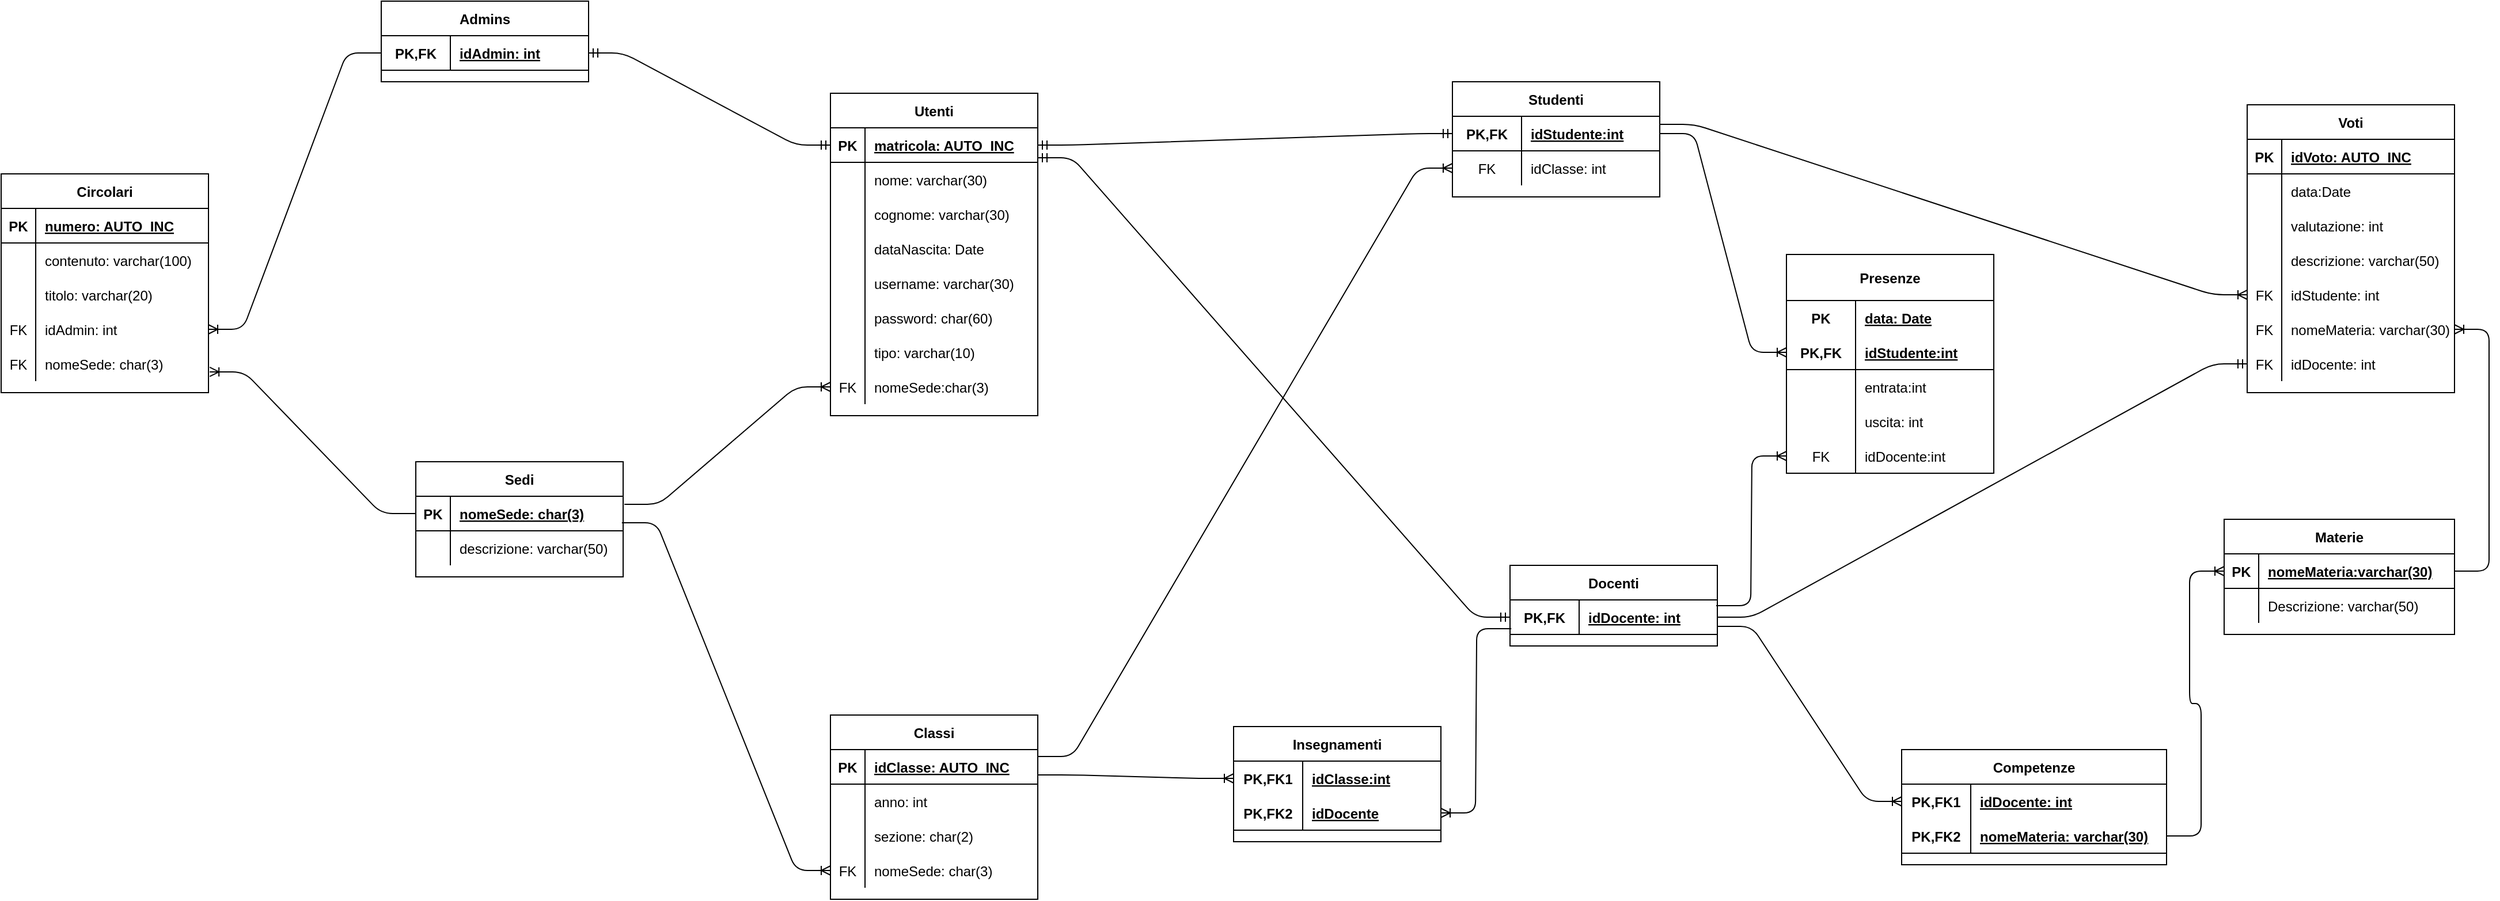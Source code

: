 <mxfile version="14.6.11" type="device"><diagram id="5OJzeddBBf63VEIqMo8_" name="Page-1"><mxGraphModel dx="2062" dy="1154" grid="1" gridSize="10" guides="1" tooltips="1" connect="1" arrows="1" fold="1" page="1" pageScale="1" pageWidth="827" pageHeight="1169" math="0" shadow="0"><root><mxCell id="0"/><mxCell id="1" parent="0"/><mxCell id="aPLPXtcW-qcshxdRl6qh-2" value="Sedi" style="shape=table;startSize=30;container=1;collapsible=1;childLayout=tableLayout;fixedRows=1;rowLines=0;fontStyle=1;align=center;resizeLast=1;" parent="1" vertex="1"><mxGeometry x="400" y="450" width="180" height="100" as="geometry"/></mxCell><mxCell id="aPLPXtcW-qcshxdRl6qh-3" value="" style="shape=partialRectangle;collapsible=0;dropTarget=0;pointerEvents=0;fillColor=none;top=0;left=0;bottom=1;right=0;points=[[0,0.5],[1,0.5]];portConstraint=eastwest;" parent="aPLPXtcW-qcshxdRl6qh-2" vertex="1"><mxGeometry y="30" width="180" height="30" as="geometry"/></mxCell><mxCell id="aPLPXtcW-qcshxdRl6qh-4" value="PK" style="shape=partialRectangle;connectable=0;fillColor=none;top=0;left=0;bottom=0;right=0;fontStyle=1;overflow=hidden;" parent="aPLPXtcW-qcshxdRl6qh-3" vertex="1"><mxGeometry width="30" height="30" as="geometry"/></mxCell><mxCell id="aPLPXtcW-qcshxdRl6qh-5" value="nomeSede: char(3)" style="shape=partialRectangle;connectable=0;fillColor=none;top=0;left=0;bottom=0;right=0;align=left;spacingLeft=6;fontStyle=5;overflow=hidden;" parent="aPLPXtcW-qcshxdRl6qh-3" vertex="1"><mxGeometry x="30" width="150" height="30" as="geometry"/></mxCell><mxCell id="aPLPXtcW-qcshxdRl6qh-6" value="" style="shape=partialRectangle;collapsible=0;dropTarget=0;pointerEvents=0;fillColor=none;top=0;left=0;bottom=0;right=0;points=[[0,0.5],[1,0.5]];portConstraint=eastwest;" parent="aPLPXtcW-qcshxdRl6qh-2" vertex="1"><mxGeometry y="60" width="180" height="30" as="geometry"/></mxCell><mxCell id="aPLPXtcW-qcshxdRl6qh-7" value="" style="shape=partialRectangle;connectable=0;fillColor=none;top=0;left=0;bottom=0;right=0;editable=1;overflow=hidden;" parent="aPLPXtcW-qcshxdRl6qh-6" vertex="1"><mxGeometry width="30" height="30" as="geometry"/></mxCell><mxCell id="aPLPXtcW-qcshxdRl6qh-8" value="descrizione: varchar(50)" style="shape=partialRectangle;connectable=0;fillColor=none;top=0;left=0;bottom=0;right=0;align=left;spacingLeft=6;overflow=hidden;" parent="aPLPXtcW-qcshxdRl6qh-6" vertex="1"><mxGeometry x="30" width="150" height="30" as="geometry"/></mxCell><mxCell id="aPLPXtcW-qcshxdRl6qh-31" value="Utenti" style="shape=table;startSize=30;container=1;collapsible=1;childLayout=tableLayout;fixedRows=1;rowLines=0;fontStyle=1;align=center;resizeLast=1;" parent="1" vertex="1"><mxGeometry x="760" y="130" width="180" height="280" as="geometry"/></mxCell><mxCell id="aPLPXtcW-qcshxdRl6qh-32" value="" style="shape=partialRectangle;collapsible=0;dropTarget=0;pointerEvents=0;fillColor=none;top=0;left=0;bottom=1;right=0;points=[[0,0.5],[1,0.5]];portConstraint=eastwest;" parent="aPLPXtcW-qcshxdRl6qh-31" vertex="1"><mxGeometry y="30" width="180" height="30" as="geometry"/></mxCell><mxCell id="aPLPXtcW-qcshxdRl6qh-33" value="PK" style="shape=partialRectangle;connectable=0;fillColor=none;top=0;left=0;bottom=0;right=0;fontStyle=1;overflow=hidden;" parent="aPLPXtcW-qcshxdRl6qh-32" vertex="1"><mxGeometry width="30" height="30" as="geometry"/></mxCell><mxCell id="aPLPXtcW-qcshxdRl6qh-34" value="matricola: AUTO_INC" style="shape=partialRectangle;connectable=0;fillColor=none;top=0;left=0;bottom=0;right=0;align=left;spacingLeft=6;fontStyle=5;overflow=hidden;" parent="aPLPXtcW-qcshxdRl6qh-32" vertex="1"><mxGeometry x="30" width="150" height="30" as="geometry"/></mxCell><mxCell id="aPLPXtcW-qcshxdRl6qh-35" value="" style="shape=partialRectangle;collapsible=0;dropTarget=0;pointerEvents=0;fillColor=none;top=0;left=0;bottom=0;right=0;points=[[0,0.5],[1,0.5]];portConstraint=eastwest;" parent="aPLPXtcW-qcshxdRl6qh-31" vertex="1"><mxGeometry y="60" width="180" height="30" as="geometry"/></mxCell><mxCell id="aPLPXtcW-qcshxdRl6qh-36" value="" style="shape=partialRectangle;connectable=0;fillColor=none;top=0;left=0;bottom=0;right=0;editable=1;overflow=hidden;" parent="aPLPXtcW-qcshxdRl6qh-35" vertex="1"><mxGeometry width="30" height="30" as="geometry"/></mxCell><mxCell id="aPLPXtcW-qcshxdRl6qh-37" value="nome: varchar(30)" style="shape=partialRectangle;connectable=0;fillColor=none;top=0;left=0;bottom=0;right=0;align=left;spacingLeft=6;overflow=hidden;" parent="aPLPXtcW-qcshxdRl6qh-35" vertex="1"><mxGeometry x="30" width="150" height="30" as="geometry"/></mxCell><mxCell id="aPLPXtcW-qcshxdRl6qh-38" value="" style="shape=partialRectangle;collapsible=0;dropTarget=0;pointerEvents=0;fillColor=none;top=0;left=0;bottom=0;right=0;points=[[0,0.5],[1,0.5]];portConstraint=eastwest;" parent="aPLPXtcW-qcshxdRl6qh-31" vertex="1"><mxGeometry y="90" width="180" height="30" as="geometry"/></mxCell><mxCell id="aPLPXtcW-qcshxdRl6qh-39" value="" style="shape=partialRectangle;connectable=0;fillColor=none;top=0;left=0;bottom=0;right=0;editable=1;overflow=hidden;" parent="aPLPXtcW-qcshxdRl6qh-38" vertex="1"><mxGeometry width="30" height="30" as="geometry"/></mxCell><mxCell id="aPLPXtcW-qcshxdRl6qh-40" value="cognome: varchar(30)" style="shape=partialRectangle;connectable=0;fillColor=none;top=0;left=0;bottom=0;right=0;align=left;spacingLeft=6;overflow=hidden;" parent="aPLPXtcW-qcshxdRl6qh-38" vertex="1"><mxGeometry x="30" width="150" height="30" as="geometry"/></mxCell><mxCell id="aPLPXtcW-qcshxdRl6qh-41" value="" style="shape=partialRectangle;collapsible=0;dropTarget=0;pointerEvents=0;fillColor=none;top=0;left=0;bottom=0;right=0;points=[[0,0.5],[1,0.5]];portConstraint=eastwest;" parent="aPLPXtcW-qcshxdRl6qh-31" vertex="1"><mxGeometry y="120" width="180" height="30" as="geometry"/></mxCell><mxCell id="aPLPXtcW-qcshxdRl6qh-42" value="" style="shape=partialRectangle;connectable=0;fillColor=none;top=0;left=0;bottom=0;right=0;editable=1;overflow=hidden;" parent="aPLPXtcW-qcshxdRl6qh-41" vertex="1"><mxGeometry width="30" height="30" as="geometry"/></mxCell><mxCell id="aPLPXtcW-qcshxdRl6qh-43" value="dataNascita: Date" style="shape=partialRectangle;connectable=0;fillColor=none;top=0;left=0;bottom=0;right=0;align=left;spacingLeft=6;overflow=hidden;" parent="aPLPXtcW-qcshxdRl6qh-41" vertex="1"><mxGeometry x="30" width="150" height="30" as="geometry"/></mxCell><mxCell id="aPLPXtcW-qcshxdRl6qh-44" style="shape=partialRectangle;collapsible=0;dropTarget=0;pointerEvents=0;fillColor=none;top=0;left=0;bottom=0;right=0;points=[[0,0.5],[1,0.5]];portConstraint=eastwest;" parent="aPLPXtcW-qcshxdRl6qh-31" vertex="1"><mxGeometry y="150" width="180" height="30" as="geometry"/></mxCell><mxCell id="aPLPXtcW-qcshxdRl6qh-45" style="shape=partialRectangle;connectable=0;fillColor=none;top=0;left=0;bottom=0;right=0;editable=1;overflow=hidden;" parent="aPLPXtcW-qcshxdRl6qh-44" vertex="1"><mxGeometry width="30" height="30" as="geometry"/></mxCell><mxCell id="aPLPXtcW-qcshxdRl6qh-46" value="username: varchar(30)" style="shape=partialRectangle;connectable=0;fillColor=none;top=0;left=0;bottom=0;right=0;align=left;spacingLeft=6;overflow=hidden;" parent="aPLPXtcW-qcshxdRl6qh-44" vertex="1"><mxGeometry x="30" width="150" height="30" as="geometry"/></mxCell><mxCell id="aPLPXtcW-qcshxdRl6qh-50" style="shape=partialRectangle;collapsible=0;dropTarget=0;pointerEvents=0;fillColor=none;top=0;left=0;bottom=0;right=0;points=[[0,0.5],[1,0.5]];portConstraint=eastwest;" parent="aPLPXtcW-qcshxdRl6qh-31" vertex="1"><mxGeometry y="180" width="180" height="30" as="geometry"/></mxCell><mxCell id="aPLPXtcW-qcshxdRl6qh-51" style="shape=partialRectangle;connectable=0;fillColor=none;top=0;left=0;bottom=0;right=0;editable=1;overflow=hidden;" parent="aPLPXtcW-qcshxdRl6qh-50" vertex="1"><mxGeometry width="30" height="30" as="geometry"/></mxCell><mxCell id="aPLPXtcW-qcshxdRl6qh-52" value="password: char(60)" style="shape=partialRectangle;connectable=0;fillColor=none;top=0;left=0;bottom=0;right=0;align=left;spacingLeft=6;overflow=hidden;" parent="aPLPXtcW-qcshxdRl6qh-50" vertex="1"><mxGeometry x="30" width="150" height="30" as="geometry"/></mxCell><mxCell id="TUBreLrsyej0xsgh8fKO-31" style="shape=partialRectangle;collapsible=0;dropTarget=0;pointerEvents=0;fillColor=none;top=0;left=0;bottom=0;right=0;points=[[0,0.5],[1,0.5]];portConstraint=eastwest;" parent="aPLPXtcW-qcshxdRl6qh-31" vertex="1"><mxGeometry y="210" width="180" height="30" as="geometry"/></mxCell><mxCell id="TUBreLrsyej0xsgh8fKO-32" style="shape=partialRectangle;connectable=0;fillColor=none;top=0;left=0;bottom=0;right=0;editable=1;overflow=hidden;" parent="TUBreLrsyej0xsgh8fKO-31" vertex="1"><mxGeometry width="30" height="30" as="geometry"/></mxCell><mxCell id="TUBreLrsyej0xsgh8fKO-33" value="tipo: varchar(10)" style="shape=partialRectangle;connectable=0;fillColor=none;top=0;left=0;bottom=0;right=0;align=left;spacingLeft=6;overflow=hidden;" parent="TUBreLrsyej0xsgh8fKO-31" vertex="1"><mxGeometry x="30" width="150" height="30" as="geometry"/></mxCell><mxCell id="aPLPXtcW-qcshxdRl6qh-72" value="" style="shape=partialRectangle;collapsible=0;dropTarget=0;pointerEvents=0;fillColor=none;top=0;left=0;bottom=0;right=0;points=[[0,0.5],[1,0.5]];portConstraint=eastwest;" parent="aPLPXtcW-qcshxdRl6qh-31" vertex="1"><mxGeometry y="240" width="180" height="30" as="geometry"/></mxCell><mxCell id="aPLPXtcW-qcshxdRl6qh-73" value="FK" style="shape=partialRectangle;connectable=0;fillColor=none;top=0;left=0;bottom=0;right=0;fontStyle=0;overflow=hidden;" parent="aPLPXtcW-qcshxdRl6qh-72" vertex="1"><mxGeometry width="30" height="30" as="geometry"/></mxCell><mxCell id="aPLPXtcW-qcshxdRl6qh-74" value="nomeSede:char(3)" style="shape=partialRectangle;connectable=0;fillColor=none;top=0;left=0;bottom=0;right=0;align=left;spacingLeft=6;fontStyle=0;overflow=hidden;" parent="aPLPXtcW-qcshxdRl6qh-72" vertex="1"><mxGeometry x="30" width="150" height="30" as="geometry"/></mxCell><mxCell id="aPLPXtcW-qcshxdRl6qh-76" value="" style="edgeStyle=entityRelationEdgeStyle;fontSize=12;html=1;endArrow=ERoneToMany;exitX=1.006;exitY=0.233;exitDx=0;exitDy=0;entryX=0;entryY=0.5;entryDx=0;entryDy=0;exitPerimeter=0;" parent="1" source="aPLPXtcW-qcshxdRl6qh-3" target="aPLPXtcW-qcshxdRl6qh-72" edge="1"><mxGeometry width="100" height="100" relative="1" as="geometry"><mxPoint x="60" y="430" as="sourcePoint"/><mxPoint x="160" y="330" as="targetPoint"/></mxGeometry></mxCell><mxCell id="aPLPXtcW-qcshxdRl6qh-103" value="Admins" style="shape=table;startSize=30;container=1;collapsible=1;childLayout=tableLayout;fixedRows=1;rowLines=0;fontStyle=1;align=center;resizeLast=1;" parent="1" vertex="1"><mxGeometry x="370" y="50" width="180" height="70" as="geometry"/></mxCell><mxCell id="aPLPXtcW-qcshxdRl6qh-107" value="" style="shape=partialRectangle;collapsible=0;dropTarget=0;pointerEvents=0;fillColor=none;top=0;left=0;bottom=1;right=0;points=[[0,0.5],[1,0.5]];portConstraint=eastwest;" parent="aPLPXtcW-qcshxdRl6qh-103" vertex="1"><mxGeometry y="30" width="180" height="30" as="geometry"/></mxCell><mxCell id="aPLPXtcW-qcshxdRl6qh-108" value="PK,FK" style="shape=partialRectangle;connectable=0;fillColor=none;top=0;left=0;bottom=0;right=0;fontStyle=1;overflow=hidden;" parent="aPLPXtcW-qcshxdRl6qh-107" vertex="1"><mxGeometry width="60" height="30" as="geometry"/></mxCell><mxCell id="aPLPXtcW-qcshxdRl6qh-109" value="idAdmin: int" style="shape=partialRectangle;connectable=0;fillColor=none;top=0;left=0;bottom=0;right=0;align=left;spacingLeft=6;fontStyle=5;overflow=hidden;" parent="aPLPXtcW-qcshxdRl6qh-107" vertex="1"><mxGeometry x="60" width="120" height="30" as="geometry"/></mxCell><mxCell id="aPLPXtcW-qcshxdRl6qh-116" value="" style="edgeStyle=entityRelationEdgeStyle;fontSize=12;html=1;endArrow=ERmandOne;startArrow=ERmandOne;exitX=1;exitY=0.5;exitDx=0;exitDy=0;entryX=0;entryY=0.5;entryDx=0;entryDy=0;" parent="1" source="aPLPXtcW-qcshxdRl6qh-107" target="aPLPXtcW-qcshxdRl6qh-32" edge="1"><mxGeometry width="100" height="100" relative="1" as="geometry"><mxPoint x="610" y="570" as="sourcePoint"/><mxPoint x="710" y="470" as="targetPoint"/></mxGeometry></mxCell><mxCell id="aPLPXtcW-qcshxdRl6qh-117" value="Circolari" style="shape=table;startSize=30;container=1;collapsible=1;childLayout=tableLayout;fixedRows=1;rowLines=0;fontStyle=1;align=center;resizeLast=1;" parent="1" vertex="1"><mxGeometry x="40" y="200" width="180" height="190" as="geometry"/></mxCell><mxCell id="aPLPXtcW-qcshxdRl6qh-118" value="" style="shape=partialRectangle;collapsible=0;dropTarget=0;pointerEvents=0;fillColor=none;top=0;left=0;bottom=1;right=0;points=[[0,0.5],[1,0.5]];portConstraint=eastwest;" parent="aPLPXtcW-qcshxdRl6qh-117" vertex="1"><mxGeometry y="30" width="180" height="30" as="geometry"/></mxCell><mxCell id="aPLPXtcW-qcshxdRl6qh-119" value="PK" style="shape=partialRectangle;connectable=0;fillColor=none;top=0;left=0;bottom=0;right=0;fontStyle=1;overflow=hidden;" parent="aPLPXtcW-qcshxdRl6qh-118" vertex="1"><mxGeometry width="30" height="30" as="geometry"/></mxCell><mxCell id="aPLPXtcW-qcshxdRl6qh-120" value="numero: AUTO_INC" style="shape=partialRectangle;connectable=0;fillColor=none;top=0;left=0;bottom=0;right=0;align=left;spacingLeft=6;fontStyle=5;overflow=hidden;" parent="aPLPXtcW-qcshxdRl6qh-118" vertex="1"><mxGeometry x="30" width="150" height="30" as="geometry"/></mxCell><mxCell id="aPLPXtcW-qcshxdRl6qh-121" value="" style="shape=partialRectangle;collapsible=0;dropTarget=0;pointerEvents=0;fillColor=none;top=0;left=0;bottom=0;right=0;points=[[0,0.5],[1,0.5]];portConstraint=eastwest;" parent="aPLPXtcW-qcshxdRl6qh-117" vertex="1"><mxGeometry y="60" width="180" height="30" as="geometry"/></mxCell><mxCell id="aPLPXtcW-qcshxdRl6qh-122" value="" style="shape=partialRectangle;connectable=0;fillColor=none;top=0;left=0;bottom=0;right=0;editable=1;overflow=hidden;" parent="aPLPXtcW-qcshxdRl6qh-121" vertex="1"><mxGeometry width="30" height="30" as="geometry"/></mxCell><mxCell id="aPLPXtcW-qcshxdRl6qh-123" value="contenuto: varchar(100)" style="shape=partialRectangle;connectable=0;fillColor=none;top=0;left=0;bottom=0;right=0;align=left;spacingLeft=6;overflow=hidden;" parent="aPLPXtcW-qcshxdRl6qh-121" vertex="1"><mxGeometry x="30" width="150" height="30" as="geometry"/></mxCell><mxCell id="aPLPXtcW-qcshxdRl6qh-124" value="" style="shape=partialRectangle;collapsible=0;dropTarget=0;pointerEvents=0;fillColor=none;top=0;left=0;bottom=0;right=0;points=[[0,0.5],[1,0.5]];portConstraint=eastwest;" parent="aPLPXtcW-qcshxdRl6qh-117" vertex="1"><mxGeometry y="90" width="180" height="30" as="geometry"/></mxCell><mxCell id="aPLPXtcW-qcshxdRl6qh-125" value="" style="shape=partialRectangle;connectable=0;fillColor=none;top=0;left=0;bottom=0;right=0;editable=1;overflow=hidden;" parent="aPLPXtcW-qcshxdRl6qh-124" vertex="1"><mxGeometry width="30" height="30" as="geometry"/></mxCell><mxCell id="aPLPXtcW-qcshxdRl6qh-126" value="titolo: varchar(20)" style="shape=partialRectangle;connectable=0;fillColor=none;top=0;left=0;bottom=0;right=0;align=left;spacingLeft=6;overflow=hidden;" parent="aPLPXtcW-qcshxdRl6qh-124" vertex="1"><mxGeometry x="30" width="150" height="30" as="geometry"/></mxCell><mxCell id="aPLPXtcW-qcshxdRl6qh-133" value="" style="shape=partialRectangle;collapsible=0;dropTarget=0;pointerEvents=0;fillColor=none;top=0;left=0;bottom=0;right=0;points=[[0,0.5],[1,0.5]];portConstraint=eastwest;" parent="aPLPXtcW-qcshxdRl6qh-117" vertex="1"><mxGeometry y="120" width="180" height="30" as="geometry"/></mxCell><mxCell id="aPLPXtcW-qcshxdRl6qh-134" value="FK" style="shape=partialRectangle;connectable=0;fillColor=none;top=0;left=0;bottom=0;right=0;fontStyle=0;overflow=hidden;" parent="aPLPXtcW-qcshxdRl6qh-133" vertex="1"><mxGeometry width="30" height="30" as="geometry"/></mxCell><mxCell id="aPLPXtcW-qcshxdRl6qh-135" value="idAdmin: int" style="shape=partialRectangle;connectable=0;fillColor=none;top=0;left=0;bottom=0;right=0;align=left;spacingLeft=6;fontStyle=0;overflow=hidden;" parent="aPLPXtcW-qcshxdRl6qh-133" vertex="1"><mxGeometry x="30" width="150" height="30" as="geometry"/></mxCell><mxCell id="aPLPXtcW-qcshxdRl6qh-136" value="" style="shape=partialRectangle;collapsible=0;dropTarget=0;pointerEvents=0;fillColor=none;top=0;left=0;bottom=0;right=0;points=[[0,0.5],[1,0.5]];portConstraint=eastwest;" parent="aPLPXtcW-qcshxdRl6qh-117" vertex="1"><mxGeometry y="150" width="180" height="30" as="geometry"/></mxCell><mxCell id="aPLPXtcW-qcshxdRl6qh-137" value="FK" style="shape=partialRectangle;connectable=0;fillColor=none;top=0;left=0;bottom=0;right=0;fontStyle=0;overflow=hidden;" parent="aPLPXtcW-qcshxdRl6qh-136" vertex="1"><mxGeometry width="30" height="30" as="geometry"/></mxCell><mxCell id="aPLPXtcW-qcshxdRl6qh-138" value="nomeSede: char(3)" style="shape=partialRectangle;connectable=0;fillColor=none;top=0;left=0;bottom=0;right=0;align=left;spacingLeft=6;fontStyle=0;overflow=hidden;" parent="aPLPXtcW-qcshxdRl6qh-136" vertex="1"><mxGeometry x="30" width="150" height="30" as="geometry"/></mxCell><mxCell id="aPLPXtcW-qcshxdRl6qh-139" value="" style="edgeStyle=entityRelationEdgeStyle;fontSize=12;html=1;endArrow=ERoneToMany;exitX=0;exitY=0.5;exitDx=0;exitDy=0;entryX=1;entryY=0.5;entryDx=0;entryDy=0;" parent="1" source="aPLPXtcW-qcshxdRl6qh-107" target="aPLPXtcW-qcshxdRl6qh-133" edge="1"><mxGeometry width="100" height="100" relative="1" as="geometry"><mxPoint x="300" y="330" as="sourcePoint"/><mxPoint x="400" y="230" as="targetPoint"/></mxGeometry></mxCell><mxCell id="aPLPXtcW-qcshxdRl6qh-140" value="" style="edgeStyle=entityRelationEdgeStyle;fontSize=12;html=1;endArrow=ERoneToMany;exitX=0;exitY=0.5;exitDx=0;exitDy=0;entryX=1.006;entryY=0.733;entryDx=0;entryDy=0;entryPerimeter=0;" parent="1" source="aPLPXtcW-qcshxdRl6qh-3" target="aPLPXtcW-qcshxdRl6qh-136" edge="1"><mxGeometry width="100" height="100" relative="1" as="geometry"><mxPoint x="160" y="710" as="sourcePoint"/><mxPoint x="260" y="610" as="targetPoint"/></mxGeometry></mxCell><mxCell id="aPLPXtcW-qcshxdRl6qh-141" value="Classi" style="shape=table;startSize=30;container=1;collapsible=1;childLayout=tableLayout;fixedRows=1;rowLines=0;fontStyle=1;align=center;resizeLast=1;" parent="1" vertex="1"><mxGeometry x="760" y="670" width="180" height="160" as="geometry"/></mxCell><mxCell id="aPLPXtcW-qcshxdRl6qh-142" value="" style="shape=partialRectangle;collapsible=0;dropTarget=0;pointerEvents=0;fillColor=none;top=0;left=0;bottom=1;right=0;points=[[0,0.5],[1,0.5]];portConstraint=eastwest;" parent="aPLPXtcW-qcshxdRl6qh-141" vertex="1"><mxGeometry y="30" width="180" height="30" as="geometry"/></mxCell><mxCell id="aPLPXtcW-qcshxdRl6qh-143" value="PK" style="shape=partialRectangle;connectable=0;fillColor=none;top=0;left=0;bottom=0;right=0;fontStyle=1;overflow=hidden;" parent="aPLPXtcW-qcshxdRl6qh-142" vertex="1"><mxGeometry width="30" height="30" as="geometry"/></mxCell><mxCell id="aPLPXtcW-qcshxdRl6qh-144" value="idClasse: AUTO_INC" style="shape=partialRectangle;connectable=0;fillColor=none;top=0;left=0;bottom=0;right=0;align=left;spacingLeft=6;fontStyle=5;overflow=hidden;" parent="aPLPXtcW-qcshxdRl6qh-142" vertex="1"><mxGeometry x="30" width="150" height="30" as="geometry"/></mxCell><mxCell id="aPLPXtcW-qcshxdRl6qh-145" value="" style="shape=partialRectangle;collapsible=0;dropTarget=0;pointerEvents=0;fillColor=none;top=0;left=0;bottom=0;right=0;points=[[0,0.5],[1,0.5]];portConstraint=eastwest;" parent="aPLPXtcW-qcshxdRl6qh-141" vertex="1"><mxGeometry y="60" width="180" height="30" as="geometry"/></mxCell><mxCell id="aPLPXtcW-qcshxdRl6qh-146" value="" style="shape=partialRectangle;connectable=0;fillColor=none;top=0;left=0;bottom=0;right=0;editable=1;overflow=hidden;" parent="aPLPXtcW-qcshxdRl6qh-145" vertex="1"><mxGeometry width="30" height="30" as="geometry"/></mxCell><mxCell id="aPLPXtcW-qcshxdRl6qh-147" value="anno: int" style="shape=partialRectangle;connectable=0;fillColor=none;top=0;left=0;bottom=0;right=0;align=left;spacingLeft=6;overflow=hidden;" parent="aPLPXtcW-qcshxdRl6qh-145" vertex="1"><mxGeometry x="30" width="150" height="30" as="geometry"/></mxCell><mxCell id="aPLPXtcW-qcshxdRl6qh-148" value="" style="shape=partialRectangle;collapsible=0;dropTarget=0;pointerEvents=0;fillColor=none;top=0;left=0;bottom=0;right=0;points=[[0,0.5],[1,0.5]];portConstraint=eastwest;" parent="aPLPXtcW-qcshxdRl6qh-141" vertex="1"><mxGeometry y="90" width="180" height="30" as="geometry"/></mxCell><mxCell id="aPLPXtcW-qcshxdRl6qh-149" value="" style="shape=partialRectangle;connectable=0;fillColor=none;top=0;left=0;bottom=0;right=0;editable=1;overflow=hidden;" parent="aPLPXtcW-qcshxdRl6qh-148" vertex="1"><mxGeometry width="30" height="30" as="geometry"/></mxCell><mxCell id="aPLPXtcW-qcshxdRl6qh-150" value="sezione: char(2)" style="shape=partialRectangle;connectable=0;fillColor=none;top=0;left=0;bottom=0;right=0;align=left;spacingLeft=6;overflow=hidden;" parent="aPLPXtcW-qcshxdRl6qh-148" vertex="1"><mxGeometry x="30" width="150" height="30" as="geometry"/></mxCell><mxCell id="aPLPXtcW-qcshxdRl6qh-154" value="" style="shape=partialRectangle;collapsible=0;dropTarget=0;pointerEvents=0;fillColor=none;top=0;left=0;bottom=0;right=0;points=[[0,0.5],[1,0.5]];portConstraint=eastwest;" parent="aPLPXtcW-qcshxdRl6qh-141" vertex="1"><mxGeometry y="120" width="180" height="30" as="geometry"/></mxCell><mxCell id="aPLPXtcW-qcshxdRl6qh-155" value="FK" style="shape=partialRectangle;connectable=0;fillColor=none;top=0;left=0;bottom=0;right=0;fontStyle=0;overflow=hidden;" parent="aPLPXtcW-qcshxdRl6qh-154" vertex="1"><mxGeometry width="30" height="30" as="geometry"/></mxCell><mxCell id="aPLPXtcW-qcshxdRl6qh-156" value="nomeSede: char(3)" style="shape=partialRectangle;connectable=0;fillColor=none;top=0;left=0;bottom=0;right=0;align=left;spacingLeft=6;fontStyle=0;overflow=hidden;" parent="aPLPXtcW-qcshxdRl6qh-154" vertex="1"><mxGeometry x="30" width="150" height="30" as="geometry"/></mxCell><mxCell id="aPLPXtcW-qcshxdRl6qh-157" value="" style="edgeStyle=entityRelationEdgeStyle;fontSize=12;html=1;endArrow=ERoneToMany;exitX=0.994;exitY=0.767;exitDx=0;exitDy=0;entryX=0;entryY=0.5;entryDx=0;entryDy=0;exitPerimeter=0;" parent="1" source="aPLPXtcW-qcshxdRl6qh-3" target="aPLPXtcW-qcshxdRl6qh-154" edge="1"><mxGeometry width="100" height="100" relative="1" as="geometry"><mxPoint x="500" y="780" as="sourcePoint"/><mxPoint x="600" y="680" as="targetPoint"/></mxGeometry></mxCell><mxCell id="aPLPXtcW-qcshxdRl6qh-171" value="Studenti" style="shape=table;startSize=30;container=1;collapsible=1;childLayout=tableLayout;fixedRows=1;rowLines=0;fontStyle=1;align=center;resizeLast=1;" parent="1" vertex="1"><mxGeometry x="1300" y="120" width="180" height="100" as="geometry"/></mxCell><mxCell id="aPLPXtcW-qcshxdRl6qh-175" value="" style="shape=partialRectangle;collapsible=0;dropTarget=0;pointerEvents=0;fillColor=none;top=0;left=0;bottom=1;right=0;points=[[0,0.5],[1,0.5]];portConstraint=eastwest;" parent="aPLPXtcW-qcshxdRl6qh-171" vertex="1"><mxGeometry y="30" width="180" height="30" as="geometry"/></mxCell><mxCell id="aPLPXtcW-qcshxdRl6qh-176" value="PK,FK" style="shape=partialRectangle;connectable=0;fillColor=none;top=0;left=0;bottom=0;right=0;fontStyle=1;overflow=hidden;" parent="aPLPXtcW-qcshxdRl6qh-175" vertex="1"><mxGeometry width="60" height="30" as="geometry"/></mxCell><mxCell id="aPLPXtcW-qcshxdRl6qh-177" value="idStudente:int" style="shape=partialRectangle;connectable=0;fillColor=none;top=0;left=0;bottom=0;right=0;align=left;spacingLeft=6;fontStyle=5;overflow=hidden;" parent="aPLPXtcW-qcshxdRl6qh-175" vertex="1"><mxGeometry x="60" width="120" height="30" as="geometry"/></mxCell><mxCell id="aPLPXtcW-qcshxdRl6qh-184" value="" style="shape=partialRectangle;collapsible=0;dropTarget=0;pointerEvents=0;fillColor=none;top=0;left=0;bottom=0;right=0;points=[[0,0.5],[1,0.5]];portConstraint=eastwest;" parent="aPLPXtcW-qcshxdRl6qh-171" vertex="1"><mxGeometry y="60" width="180" height="30" as="geometry"/></mxCell><mxCell id="aPLPXtcW-qcshxdRl6qh-185" value="FK" style="shape=partialRectangle;connectable=0;fillColor=none;top=0;left=0;bottom=0;right=0;fontStyle=0;overflow=hidden;" parent="aPLPXtcW-qcshxdRl6qh-184" vertex="1"><mxGeometry width="60" height="30" as="geometry"/></mxCell><mxCell id="aPLPXtcW-qcshxdRl6qh-186" value="idClasse: int" style="shape=partialRectangle;connectable=0;fillColor=none;top=0;left=0;bottom=0;right=0;align=left;spacingLeft=6;fontStyle=0;overflow=hidden;" parent="aPLPXtcW-qcshxdRl6qh-184" vertex="1"><mxGeometry x="60" width="120" height="30" as="geometry"/></mxCell><mxCell id="aPLPXtcW-qcshxdRl6qh-187" value="" style="edgeStyle=entityRelationEdgeStyle;fontSize=12;html=1;endArrow=ERoneToMany;exitX=1;exitY=0.2;exitDx=0;exitDy=0;entryX=0;entryY=0.5;entryDx=0;entryDy=0;exitPerimeter=0;" parent="1" source="aPLPXtcW-qcshxdRl6qh-142" target="aPLPXtcW-qcshxdRl6qh-184" edge="1"><mxGeometry width="100" height="100" relative="1" as="geometry"><mxPoint x="1060" y="710" as="sourcePoint"/><mxPoint x="1160" y="610" as="targetPoint"/></mxGeometry></mxCell><mxCell id="aPLPXtcW-qcshxdRl6qh-201" value="Docenti" style="shape=table;startSize=30;container=1;collapsible=1;childLayout=tableLayout;fixedRows=1;rowLines=0;fontStyle=1;align=center;resizeLast=1;" parent="1" vertex="1"><mxGeometry x="1350" y="540" width="180" height="70" as="geometry"/></mxCell><mxCell id="aPLPXtcW-qcshxdRl6qh-205" value="" style="shape=partialRectangle;collapsible=0;dropTarget=0;pointerEvents=0;fillColor=none;top=0;left=0;bottom=1;right=0;points=[[0,0.5],[1,0.5]];portConstraint=eastwest;" parent="aPLPXtcW-qcshxdRl6qh-201" vertex="1"><mxGeometry y="30" width="180" height="30" as="geometry"/></mxCell><mxCell id="aPLPXtcW-qcshxdRl6qh-206" value="PK,FK" style="shape=partialRectangle;connectable=0;fillColor=none;top=0;left=0;bottom=0;right=0;fontStyle=1;overflow=hidden;" parent="aPLPXtcW-qcshxdRl6qh-205" vertex="1"><mxGeometry width="60" height="30" as="geometry"/></mxCell><mxCell id="aPLPXtcW-qcshxdRl6qh-207" value="idDocente: int" style="shape=partialRectangle;connectable=0;fillColor=none;top=0;left=0;bottom=0;right=0;align=left;spacingLeft=6;fontStyle=5;overflow=hidden;" parent="aPLPXtcW-qcshxdRl6qh-205" vertex="1"><mxGeometry x="60" width="120" height="30" as="geometry"/></mxCell><mxCell id="aPLPXtcW-qcshxdRl6qh-214" value="" style="edgeStyle=entityRelationEdgeStyle;fontSize=12;html=1;endArrow=ERmandOne;startArrow=ERmandOne;exitX=1;exitY=0.5;exitDx=0;exitDy=0;entryX=0;entryY=0.5;entryDx=0;entryDy=0;" parent="1" source="aPLPXtcW-qcshxdRl6qh-32" target="aPLPXtcW-qcshxdRl6qh-175" edge="1"><mxGeometry width="100" height="100" relative="1" as="geometry"><mxPoint x="1090" y="310" as="sourcePoint"/><mxPoint x="1190" y="210" as="targetPoint"/></mxGeometry></mxCell><mxCell id="aPLPXtcW-qcshxdRl6qh-215" value="" style="edgeStyle=entityRelationEdgeStyle;fontSize=12;html=1;endArrow=ERmandOne;startArrow=ERmandOne;exitX=0;exitY=0.5;exitDx=0;exitDy=0;entryX=1;entryY=0.867;entryDx=0;entryDy=0;entryPerimeter=0;" parent="1" source="aPLPXtcW-qcshxdRl6qh-205" target="aPLPXtcW-qcshxdRl6qh-32" edge="1"><mxGeometry width="100" height="100" relative="1" as="geometry"><mxPoint x="1100" y="780" as="sourcePoint"/><mxPoint x="1200" y="680" as="targetPoint"/></mxGeometry></mxCell><mxCell id="aPLPXtcW-qcshxdRl6qh-216" value="Insegnamenti" style="shape=table;startSize=30;container=1;collapsible=1;childLayout=tableLayout;fixedRows=1;rowLines=0;fontStyle=1;align=center;resizeLast=1;" parent="1" vertex="1"><mxGeometry x="1110" y="680" width="180" height="100" as="geometry"/></mxCell><mxCell id="aPLPXtcW-qcshxdRl6qh-217" value="" style="shape=partialRectangle;collapsible=0;dropTarget=0;pointerEvents=0;fillColor=none;top=0;left=0;bottom=0;right=0;points=[[0,0.5],[1,0.5]];portConstraint=eastwest;" parent="aPLPXtcW-qcshxdRl6qh-216" vertex="1"><mxGeometry y="30" width="180" height="30" as="geometry"/></mxCell><mxCell id="aPLPXtcW-qcshxdRl6qh-218" value="PK,FK1" style="shape=partialRectangle;connectable=0;fillColor=none;top=0;left=0;bottom=0;right=0;fontStyle=1;overflow=hidden;" parent="aPLPXtcW-qcshxdRl6qh-217" vertex="1"><mxGeometry width="60" height="30" as="geometry"/></mxCell><mxCell id="aPLPXtcW-qcshxdRl6qh-219" value="idClasse:int" style="shape=partialRectangle;connectable=0;fillColor=none;top=0;left=0;bottom=0;right=0;align=left;spacingLeft=6;fontStyle=5;overflow=hidden;" parent="aPLPXtcW-qcshxdRl6qh-217" vertex="1"><mxGeometry x="60" width="120" height="30" as="geometry"/></mxCell><mxCell id="aPLPXtcW-qcshxdRl6qh-220" value="" style="shape=partialRectangle;collapsible=0;dropTarget=0;pointerEvents=0;fillColor=none;top=0;left=0;bottom=1;right=0;points=[[0,0.5],[1,0.5]];portConstraint=eastwest;" parent="aPLPXtcW-qcshxdRl6qh-216" vertex="1"><mxGeometry y="60" width="180" height="30" as="geometry"/></mxCell><mxCell id="aPLPXtcW-qcshxdRl6qh-221" value="PK,FK2" style="shape=partialRectangle;connectable=0;fillColor=none;top=0;left=0;bottom=0;right=0;fontStyle=1;overflow=hidden;" parent="aPLPXtcW-qcshxdRl6qh-220" vertex="1"><mxGeometry width="60" height="30" as="geometry"/></mxCell><mxCell id="aPLPXtcW-qcshxdRl6qh-222" value="idDocente" style="shape=partialRectangle;connectable=0;fillColor=none;top=0;left=0;bottom=0;right=0;align=left;spacingLeft=6;fontStyle=5;overflow=hidden;" parent="aPLPXtcW-qcshxdRl6qh-220" vertex="1"><mxGeometry x="60" width="120" height="30" as="geometry"/></mxCell><mxCell id="aPLPXtcW-qcshxdRl6qh-229" value="" style="edgeStyle=entityRelationEdgeStyle;fontSize=12;html=1;endArrow=ERoneToMany;exitX=1;exitY=0.733;exitDx=0;exitDy=0;entryX=0;entryY=0.5;entryDx=0;entryDy=0;exitPerimeter=0;" parent="1" source="aPLPXtcW-qcshxdRl6qh-142" target="aPLPXtcW-qcshxdRl6qh-217" edge="1"><mxGeometry width="100" height="100" relative="1" as="geometry"><mxPoint x="1020" y="760" as="sourcePoint"/><mxPoint x="1120" y="660" as="targetPoint"/></mxGeometry></mxCell><mxCell id="aPLPXtcW-qcshxdRl6qh-230" value="" style="edgeStyle=entityRelationEdgeStyle;fontSize=12;html=1;endArrow=ERoneToMany;exitX=0.006;exitY=0.833;exitDx=0;exitDy=0;entryX=1;entryY=0.5;entryDx=0;entryDy=0;exitPerimeter=0;" parent="1" source="aPLPXtcW-qcshxdRl6qh-205" target="aPLPXtcW-qcshxdRl6qh-220" edge="1"><mxGeometry width="100" height="100" relative="1" as="geometry"><mxPoint x="1440" y="800" as="sourcePoint"/><mxPoint x="1540" y="700" as="targetPoint"/></mxGeometry></mxCell><mxCell id="aPLPXtcW-qcshxdRl6qh-244" value="Presenze" style="shape=table;startSize=40;container=1;collapsible=1;childLayout=tableLayout;fixedRows=1;rowLines=0;fontStyle=1;align=center;resizeLast=1;" parent="1" vertex="1"><mxGeometry x="1590" y="270" width="180" height="190" as="geometry"/></mxCell><mxCell id="TUBreLrsyej0xsgh8fKO-16" style="shape=partialRectangle;collapsible=0;dropTarget=0;pointerEvents=0;fillColor=none;top=0;left=0;bottom=0;right=0;points=[[0,0.5],[1,0.5]];portConstraint=eastwest;" parent="aPLPXtcW-qcshxdRl6qh-244" vertex="1"><mxGeometry y="40" width="180" height="30" as="geometry"/></mxCell><mxCell id="TUBreLrsyej0xsgh8fKO-17" value="PK" style="shape=partialRectangle;connectable=0;fillColor=none;top=0;left=0;bottom=0;right=0;fontStyle=1;overflow=hidden;" parent="TUBreLrsyej0xsgh8fKO-16" vertex="1"><mxGeometry width="60" height="30" as="geometry"/></mxCell><mxCell id="TUBreLrsyej0xsgh8fKO-18" value="data: Date" style="shape=partialRectangle;connectable=0;fillColor=none;top=0;left=0;bottom=0;right=0;align=left;spacingLeft=6;fontStyle=5;overflow=hidden;" parent="TUBreLrsyej0xsgh8fKO-16" vertex="1"><mxGeometry x="60" width="120" height="30" as="geometry"/></mxCell><mxCell id="aPLPXtcW-qcshxdRl6qh-248" value="" style="shape=partialRectangle;collapsible=0;dropTarget=0;pointerEvents=0;fillColor=none;top=0;left=0;bottom=1;right=0;points=[[0,0.5],[1,0.5]];portConstraint=eastwest;" parent="aPLPXtcW-qcshxdRl6qh-244" vertex="1"><mxGeometry y="70" width="180" height="30" as="geometry"/></mxCell><mxCell id="aPLPXtcW-qcshxdRl6qh-249" value="PK,FK" style="shape=partialRectangle;connectable=0;fillColor=none;top=0;left=0;bottom=0;right=0;fontStyle=1;overflow=hidden;" parent="aPLPXtcW-qcshxdRl6qh-248" vertex="1"><mxGeometry width="60" height="30" as="geometry"/></mxCell><mxCell id="aPLPXtcW-qcshxdRl6qh-250" value="idStudente:int" style="shape=partialRectangle;connectable=0;fillColor=none;top=0;left=0;bottom=0;right=0;align=left;spacingLeft=6;fontStyle=5;overflow=hidden;" parent="aPLPXtcW-qcshxdRl6qh-248" vertex="1"><mxGeometry x="60" width="120" height="30" as="geometry"/></mxCell><mxCell id="aPLPXtcW-qcshxdRl6qh-251" value="" style="shape=partialRectangle;collapsible=0;dropTarget=0;pointerEvents=0;fillColor=none;top=0;left=0;bottom=0;right=0;points=[[0,0.5],[1,0.5]];portConstraint=eastwest;" parent="aPLPXtcW-qcshxdRl6qh-244" vertex="1"><mxGeometry y="100" width="180" height="30" as="geometry"/></mxCell><mxCell id="aPLPXtcW-qcshxdRl6qh-252" value="" style="shape=partialRectangle;connectable=0;fillColor=none;top=0;left=0;bottom=0;right=0;editable=1;overflow=hidden;" parent="aPLPXtcW-qcshxdRl6qh-251" vertex="1"><mxGeometry width="60" height="30" as="geometry"/></mxCell><mxCell id="aPLPXtcW-qcshxdRl6qh-253" value="entrata:int" style="shape=partialRectangle;connectable=0;fillColor=none;top=0;left=0;bottom=0;right=0;align=left;spacingLeft=6;overflow=hidden;" parent="aPLPXtcW-qcshxdRl6qh-251" vertex="1"><mxGeometry x="60" width="120" height="30" as="geometry"/></mxCell><mxCell id="TUBreLrsyej0xsgh8fKO-19" style="shape=partialRectangle;collapsible=0;dropTarget=0;pointerEvents=0;fillColor=none;top=0;left=0;bottom=0;right=0;points=[[0,0.5],[1,0.5]];portConstraint=eastwest;" parent="aPLPXtcW-qcshxdRl6qh-244" vertex="1"><mxGeometry y="130" width="180" height="30" as="geometry"/></mxCell><mxCell id="TUBreLrsyej0xsgh8fKO-20" style="shape=partialRectangle;connectable=0;fillColor=none;top=0;left=0;bottom=0;right=0;editable=1;overflow=hidden;" parent="TUBreLrsyej0xsgh8fKO-19" vertex="1"><mxGeometry width="60" height="30" as="geometry"/></mxCell><mxCell id="TUBreLrsyej0xsgh8fKO-21" value="uscita: int" style="shape=partialRectangle;connectable=0;fillColor=none;top=0;left=0;bottom=0;right=0;align=left;spacingLeft=6;overflow=hidden;" parent="TUBreLrsyej0xsgh8fKO-19" vertex="1"><mxGeometry x="60" width="120" height="30" as="geometry"/></mxCell><mxCell id="TUBreLrsyej0xsgh8fKO-25" value="" style="shape=partialRectangle;collapsible=0;dropTarget=0;pointerEvents=0;fillColor=none;top=0;left=0;bottom=0;right=0;points=[[0,0.5],[1,0.5]];portConstraint=eastwest;" parent="aPLPXtcW-qcshxdRl6qh-244" vertex="1"><mxGeometry y="160" width="180" height="30" as="geometry"/></mxCell><mxCell id="TUBreLrsyej0xsgh8fKO-26" value="FK" style="shape=partialRectangle;connectable=0;fillColor=none;top=0;left=0;bottom=0;right=0;fontStyle=0;overflow=hidden;" parent="TUBreLrsyej0xsgh8fKO-25" vertex="1"><mxGeometry width="60" height="30" as="geometry"/></mxCell><mxCell id="TUBreLrsyej0xsgh8fKO-27" value="idDocente:int" style="shape=partialRectangle;connectable=0;fillColor=none;top=0;left=0;bottom=0;right=0;align=left;spacingLeft=6;fontStyle=0;overflow=hidden;" parent="TUBreLrsyej0xsgh8fKO-25" vertex="1"><mxGeometry x="60" width="120" height="30" as="geometry"/></mxCell><mxCell id="aPLPXtcW-qcshxdRl6qh-257" value="" style="edgeStyle=entityRelationEdgeStyle;fontSize=12;html=1;endArrow=ERoneToMany;entryX=0;entryY=0.5;entryDx=0;entryDy=0;exitX=1;exitY=0.5;exitDx=0;exitDy=0;" parent="1" source="aPLPXtcW-qcshxdRl6qh-175" target="aPLPXtcW-qcshxdRl6qh-248" edge="1"><mxGeometry width="100" height="100" relative="1" as="geometry"><mxPoint x="1600" y="560" as="sourcePoint"/><mxPoint x="1700" y="460" as="targetPoint"/></mxGeometry></mxCell><mxCell id="aPLPXtcW-qcshxdRl6qh-259" value="Materie" style="shape=table;startSize=30;container=1;collapsible=1;childLayout=tableLayout;fixedRows=1;rowLines=0;fontStyle=1;align=center;resizeLast=1;" parent="1" vertex="1"><mxGeometry x="1970" y="500" width="200" height="100" as="geometry"/></mxCell><mxCell id="aPLPXtcW-qcshxdRl6qh-260" value="" style="shape=partialRectangle;collapsible=0;dropTarget=0;pointerEvents=0;fillColor=none;top=0;left=0;bottom=1;right=0;points=[[0,0.5],[1,0.5]];portConstraint=eastwest;" parent="aPLPXtcW-qcshxdRl6qh-259" vertex="1"><mxGeometry y="30" width="200" height="30" as="geometry"/></mxCell><mxCell id="aPLPXtcW-qcshxdRl6qh-261" value="PK" style="shape=partialRectangle;connectable=0;fillColor=none;top=0;left=0;bottom=0;right=0;fontStyle=1;overflow=hidden;" parent="aPLPXtcW-qcshxdRl6qh-260" vertex="1"><mxGeometry width="30" height="30" as="geometry"/></mxCell><mxCell id="aPLPXtcW-qcshxdRl6qh-262" value="nomeMateria:varchar(30)" style="shape=partialRectangle;connectable=0;fillColor=none;top=0;left=0;bottom=0;right=0;align=left;spacingLeft=6;fontStyle=5;overflow=hidden;" parent="aPLPXtcW-qcshxdRl6qh-260" vertex="1"><mxGeometry x="30" width="170" height="30" as="geometry"/></mxCell><mxCell id="aPLPXtcW-qcshxdRl6qh-263" value="" style="shape=partialRectangle;collapsible=0;dropTarget=0;pointerEvents=0;fillColor=none;top=0;left=0;bottom=0;right=0;points=[[0,0.5],[1,0.5]];portConstraint=eastwest;" parent="aPLPXtcW-qcshxdRl6qh-259" vertex="1"><mxGeometry y="60" width="200" height="30" as="geometry"/></mxCell><mxCell id="aPLPXtcW-qcshxdRl6qh-264" value="" style="shape=partialRectangle;connectable=0;fillColor=none;top=0;left=0;bottom=0;right=0;editable=1;overflow=hidden;" parent="aPLPXtcW-qcshxdRl6qh-263" vertex="1"><mxGeometry width="30" height="30" as="geometry"/></mxCell><mxCell id="aPLPXtcW-qcshxdRl6qh-265" value="Descrizione: varchar(50)" style="shape=partialRectangle;connectable=0;fillColor=none;top=0;left=0;bottom=0;right=0;align=left;spacingLeft=6;overflow=hidden;" parent="aPLPXtcW-qcshxdRl6qh-263" vertex="1"><mxGeometry x="30" width="170" height="30" as="geometry"/></mxCell><mxCell id="aPLPXtcW-qcshxdRl6qh-272" value="Competenze" style="shape=table;startSize=30;container=1;collapsible=1;childLayout=tableLayout;fixedRows=1;rowLines=0;fontStyle=1;align=center;resizeLast=1;" parent="1" vertex="1"><mxGeometry x="1690" y="700" width="230" height="100" as="geometry"/></mxCell><mxCell id="aPLPXtcW-qcshxdRl6qh-273" value="" style="shape=partialRectangle;collapsible=0;dropTarget=0;pointerEvents=0;fillColor=none;top=0;left=0;bottom=0;right=0;points=[[0,0.5],[1,0.5]];portConstraint=eastwest;" parent="aPLPXtcW-qcshxdRl6qh-272" vertex="1"><mxGeometry y="30" width="230" height="30" as="geometry"/></mxCell><mxCell id="aPLPXtcW-qcshxdRl6qh-274" value="PK,FK1" style="shape=partialRectangle;connectable=0;fillColor=none;top=0;left=0;bottom=0;right=0;fontStyle=1;overflow=hidden;" parent="aPLPXtcW-qcshxdRl6qh-273" vertex="1"><mxGeometry width="60" height="30" as="geometry"/></mxCell><mxCell id="aPLPXtcW-qcshxdRl6qh-275" value="idDocente: int" style="shape=partialRectangle;connectable=0;fillColor=none;top=0;left=0;bottom=0;right=0;align=left;spacingLeft=6;fontStyle=5;overflow=hidden;" parent="aPLPXtcW-qcshxdRl6qh-273" vertex="1"><mxGeometry x="60" width="170" height="30" as="geometry"/></mxCell><mxCell id="aPLPXtcW-qcshxdRl6qh-276" value="" style="shape=partialRectangle;collapsible=0;dropTarget=0;pointerEvents=0;fillColor=none;top=0;left=0;bottom=1;right=0;points=[[0,0.5],[1,0.5]];portConstraint=eastwest;" parent="aPLPXtcW-qcshxdRl6qh-272" vertex="1"><mxGeometry y="60" width="230" height="30" as="geometry"/></mxCell><mxCell id="aPLPXtcW-qcshxdRl6qh-277" value="PK,FK2" style="shape=partialRectangle;connectable=0;fillColor=none;top=0;left=0;bottom=0;right=0;fontStyle=1;overflow=hidden;" parent="aPLPXtcW-qcshxdRl6qh-276" vertex="1"><mxGeometry width="60" height="30" as="geometry"/></mxCell><mxCell id="aPLPXtcW-qcshxdRl6qh-278" value="nomeMateria: varchar(30)" style="shape=partialRectangle;connectable=0;fillColor=none;top=0;left=0;bottom=0;right=0;align=left;spacingLeft=6;fontStyle=5;overflow=hidden;" parent="aPLPXtcW-qcshxdRl6qh-276" vertex="1"><mxGeometry x="60" width="170" height="30" as="geometry"/></mxCell><mxCell id="aPLPXtcW-qcshxdRl6qh-285" value="" style="edgeStyle=entityRelationEdgeStyle;fontSize=12;html=1;endArrow=ERoneToMany;exitX=1;exitY=0.767;exitDx=0;exitDy=0;exitPerimeter=0;entryX=0;entryY=0.5;entryDx=0;entryDy=0;" parent="1" source="aPLPXtcW-qcshxdRl6qh-205" target="aPLPXtcW-qcshxdRl6qh-273" edge="1"><mxGeometry width="100" height="100" relative="1" as="geometry"><mxPoint x="1480" y="800" as="sourcePoint"/><mxPoint x="1580" y="700" as="targetPoint"/></mxGeometry></mxCell><mxCell id="aPLPXtcW-qcshxdRl6qh-287" value="" style="edgeStyle=entityRelationEdgeStyle;fontSize=12;html=1;endArrow=ERoneToMany;exitX=1;exitY=0.5;exitDx=0;exitDy=0;entryX=0;entryY=0.5;entryDx=0;entryDy=0;" parent="1" source="aPLPXtcW-qcshxdRl6qh-276" target="aPLPXtcW-qcshxdRl6qh-260" edge="1"><mxGeometry width="100" height="100" relative="1" as="geometry"><mxPoint x="1720" y="180" as="sourcePoint"/><mxPoint x="1820" y="80" as="targetPoint"/></mxGeometry></mxCell><mxCell id="aPLPXtcW-qcshxdRl6qh-288" value="Voti" style="shape=table;startSize=30;container=1;collapsible=1;childLayout=tableLayout;fixedRows=1;rowLines=0;fontStyle=1;align=center;resizeLast=1;" parent="1" vertex="1"><mxGeometry x="1990" y="140" width="180" height="250" as="geometry"/></mxCell><mxCell id="aPLPXtcW-qcshxdRl6qh-289" value="" style="shape=partialRectangle;collapsible=0;dropTarget=0;pointerEvents=0;fillColor=none;top=0;left=0;bottom=1;right=0;points=[[0,0.5],[1,0.5]];portConstraint=eastwest;" parent="aPLPXtcW-qcshxdRl6qh-288" vertex="1"><mxGeometry y="30" width="180" height="30" as="geometry"/></mxCell><mxCell id="aPLPXtcW-qcshxdRl6qh-290" value="PK" style="shape=partialRectangle;connectable=0;fillColor=none;top=0;left=0;bottom=0;right=0;fontStyle=1;overflow=hidden;" parent="aPLPXtcW-qcshxdRl6qh-289" vertex="1"><mxGeometry width="30" height="30" as="geometry"/></mxCell><mxCell id="aPLPXtcW-qcshxdRl6qh-291" value="idVoto: AUTO_INC" style="shape=partialRectangle;connectable=0;fillColor=none;top=0;left=0;bottom=0;right=0;align=left;spacingLeft=6;fontStyle=5;overflow=hidden;" parent="aPLPXtcW-qcshxdRl6qh-289" vertex="1"><mxGeometry x="30" width="150" height="30" as="geometry"/></mxCell><mxCell id="aPLPXtcW-qcshxdRl6qh-292" value="" style="shape=partialRectangle;collapsible=0;dropTarget=0;pointerEvents=0;fillColor=none;top=0;left=0;bottom=0;right=0;points=[[0,0.5],[1,0.5]];portConstraint=eastwest;" parent="aPLPXtcW-qcshxdRl6qh-288" vertex="1"><mxGeometry y="60" width="180" height="30" as="geometry"/></mxCell><mxCell id="aPLPXtcW-qcshxdRl6qh-293" value="" style="shape=partialRectangle;connectable=0;fillColor=none;top=0;left=0;bottom=0;right=0;editable=1;overflow=hidden;" parent="aPLPXtcW-qcshxdRl6qh-292" vertex="1"><mxGeometry width="30" height="30" as="geometry"/></mxCell><mxCell id="aPLPXtcW-qcshxdRl6qh-294" value="data:Date" style="shape=partialRectangle;connectable=0;fillColor=none;top=0;left=0;bottom=0;right=0;align=left;spacingLeft=6;overflow=hidden;" parent="aPLPXtcW-qcshxdRl6qh-292" vertex="1"><mxGeometry x="30" width="150" height="30" as="geometry"/></mxCell><mxCell id="aPLPXtcW-qcshxdRl6qh-295" value="" style="shape=partialRectangle;collapsible=0;dropTarget=0;pointerEvents=0;fillColor=none;top=0;left=0;bottom=0;right=0;points=[[0,0.5],[1,0.5]];portConstraint=eastwest;" parent="aPLPXtcW-qcshxdRl6qh-288" vertex="1"><mxGeometry y="90" width="180" height="30" as="geometry"/></mxCell><mxCell id="aPLPXtcW-qcshxdRl6qh-296" value="" style="shape=partialRectangle;connectable=0;fillColor=none;top=0;left=0;bottom=0;right=0;editable=1;overflow=hidden;" parent="aPLPXtcW-qcshxdRl6qh-295" vertex="1"><mxGeometry width="30" height="30" as="geometry"/></mxCell><mxCell id="aPLPXtcW-qcshxdRl6qh-297" value="valutazione: int" style="shape=partialRectangle;connectable=0;fillColor=none;top=0;left=0;bottom=0;right=0;align=left;spacingLeft=6;overflow=hidden;" parent="aPLPXtcW-qcshxdRl6qh-295" vertex="1"><mxGeometry x="30" width="150" height="30" as="geometry"/></mxCell><mxCell id="aPLPXtcW-qcshxdRl6qh-298" value="" style="shape=partialRectangle;collapsible=0;dropTarget=0;pointerEvents=0;fillColor=none;top=0;left=0;bottom=0;right=0;points=[[0,0.5],[1,0.5]];portConstraint=eastwest;" parent="aPLPXtcW-qcshxdRl6qh-288" vertex="1"><mxGeometry y="120" width="180" height="30" as="geometry"/></mxCell><mxCell id="aPLPXtcW-qcshxdRl6qh-299" value="" style="shape=partialRectangle;connectable=0;fillColor=none;top=0;left=0;bottom=0;right=0;editable=1;overflow=hidden;" parent="aPLPXtcW-qcshxdRl6qh-298" vertex="1"><mxGeometry width="30" height="30" as="geometry"/></mxCell><mxCell id="aPLPXtcW-qcshxdRl6qh-300" value="descrizione: varchar(50)" style="shape=partialRectangle;connectable=0;fillColor=none;top=0;left=0;bottom=0;right=0;align=left;spacingLeft=6;overflow=hidden;" parent="aPLPXtcW-qcshxdRl6qh-298" vertex="1"><mxGeometry x="30" width="150" height="30" as="geometry"/></mxCell><mxCell id="aPLPXtcW-qcshxdRl6qh-313" value="" style="shape=partialRectangle;collapsible=0;dropTarget=0;pointerEvents=0;fillColor=none;top=0;left=0;bottom=0;right=0;points=[[0,0.5],[1,0.5]];portConstraint=eastwest;" parent="aPLPXtcW-qcshxdRl6qh-288" vertex="1"><mxGeometry y="150" width="180" height="30" as="geometry"/></mxCell><mxCell id="aPLPXtcW-qcshxdRl6qh-314" value="FK" style="shape=partialRectangle;connectable=0;fillColor=none;top=0;left=0;bottom=0;right=0;fontStyle=0;overflow=hidden;" parent="aPLPXtcW-qcshxdRl6qh-313" vertex="1"><mxGeometry width="30" height="30" as="geometry"/></mxCell><mxCell id="aPLPXtcW-qcshxdRl6qh-315" value="idStudente: int" style="shape=partialRectangle;connectable=0;fillColor=none;top=0;left=0;bottom=0;right=0;align=left;spacingLeft=6;fontStyle=0;overflow=hidden;" parent="aPLPXtcW-qcshxdRl6qh-313" vertex="1"><mxGeometry x="30" width="150" height="30" as="geometry"/></mxCell><mxCell id="aPLPXtcW-qcshxdRl6qh-319" value="" style="shape=partialRectangle;collapsible=0;dropTarget=0;pointerEvents=0;fillColor=none;top=0;left=0;bottom=0;right=0;points=[[0,0.5],[1,0.5]];portConstraint=eastwest;" parent="aPLPXtcW-qcshxdRl6qh-288" vertex="1"><mxGeometry y="180" width="180" height="30" as="geometry"/></mxCell><mxCell id="aPLPXtcW-qcshxdRl6qh-320" value="FK" style="shape=partialRectangle;connectable=0;fillColor=none;top=0;left=0;bottom=0;right=0;fontStyle=0;overflow=hidden;" parent="aPLPXtcW-qcshxdRl6qh-319" vertex="1"><mxGeometry width="30" height="30" as="geometry"/></mxCell><mxCell id="aPLPXtcW-qcshxdRl6qh-321" value="nomeMateria: varchar(30)" style="shape=partialRectangle;connectable=0;fillColor=none;top=0;left=0;bottom=0;right=0;align=left;spacingLeft=6;fontStyle=0;overflow=hidden;" parent="aPLPXtcW-qcshxdRl6qh-319" vertex="1"><mxGeometry x="30" width="150" height="30" as="geometry"/></mxCell><mxCell id="aPLPXtcW-qcshxdRl6qh-322" value="" style="shape=partialRectangle;collapsible=0;dropTarget=0;pointerEvents=0;fillColor=none;top=0;left=0;bottom=0;right=0;points=[[0,0.5],[1,0.5]];portConstraint=eastwest;" parent="aPLPXtcW-qcshxdRl6qh-288" vertex="1"><mxGeometry y="210" width="180" height="30" as="geometry"/></mxCell><mxCell id="aPLPXtcW-qcshxdRl6qh-323" value="FK" style="shape=partialRectangle;connectable=0;fillColor=none;top=0;left=0;bottom=0;right=0;fontStyle=0;overflow=hidden;" parent="aPLPXtcW-qcshxdRl6qh-322" vertex="1"><mxGeometry width="30" height="30" as="geometry"/></mxCell><mxCell id="aPLPXtcW-qcshxdRl6qh-324" value="idDocente: int" style="shape=partialRectangle;connectable=0;fillColor=none;top=0;left=0;bottom=0;right=0;align=left;spacingLeft=6;fontStyle=0;overflow=hidden;" parent="aPLPXtcW-qcshxdRl6qh-322" vertex="1"><mxGeometry x="30" width="150" height="30" as="geometry"/></mxCell><mxCell id="aPLPXtcW-qcshxdRl6qh-325" value="" style="edgeStyle=entityRelationEdgeStyle;fontSize=12;html=1;endArrow=ERmandOne;exitX=1;exitY=0.5;exitDx=0;exitDy=0;entryX=0;entryY=0.5;entryDx=0;entryDy=0;" parent="1" source="aPLPXtcW-qcshxdRl6qh-205" target="aPLPXtcW-qcshxdRl6qh-322" edge="1"><mxGeometry width="100" height="100" relative="1" as="geometry"><mxPoint x="1840" y="580" as="sourcePoint"/><mxPoint x="1940" y="480" as="targetPoint"/></mxGeometry></mxCell><mxCell id="aPLPXtcW-qcshxdRl6qh-326" value="" style="edgeStyle=entityRelationEdgeStyle;fontSize=12;html=1;endArrow=ERoneToMany;exitX=1;exitY=0.5;exitDx=0;exitDy=0;entryX=1;entryY=0.5;entryDx=0;entryDy=0;" parent="1" source="aPLPXtcW-qcshxdRl6qh-260" target="aPLPXtcW-qcshxdRl6qh-319" edge="1"><mxGeometry width="100" height="100" relative="1" as="geometry"><mxPoint x="2290" y="360" as="sourcePoint"/><mxPoint x="2390" y="260" as="targetPoint"/></mxGeometry></mxCell><mxCell id="aPLPXtcW-qcshxdRl6qh-327" value="" style="edgeStyle=entityRelationEdgeStyle;fontSize=12;html=1;endArrow=ERoneToMany;entryX=0;entryY=0.5;entryDx=0;entryDy=0;" parent="1" target="aPLPXtcW-qcshxdRl6qh-313" edge="1"><mxGeometry width="100" height="100" relative="1" as="geometry"><mxPoint x="1480" y="157" as="sourcePoint"/><mxPoint x="1780" y="70" as="targetPoint"/></mxGeometry></mxCell><mxCell id="TUBreLrsyej0xsgh8fKO-30" value="" style="edgeStyle=entityRelationEdgeStyle;fontSize=12;html=1;endArrow=ERoneToMany;entryX=0;entryY=0.5;entryDx=0;entryDy=0;" parent="1" target="TUBreLrsyej0xsgh8fKO-25" edge="1"><mxGeometry width="100" height="100" relative="1" as="geometry"><mxPoint x="1529" y="575" as="sourcePoint"/><mxPoint x="1470" y="360" as="targetPoint"/></mxGeometry></mxCell></root></mxGraphModel></diagram></mxfile>